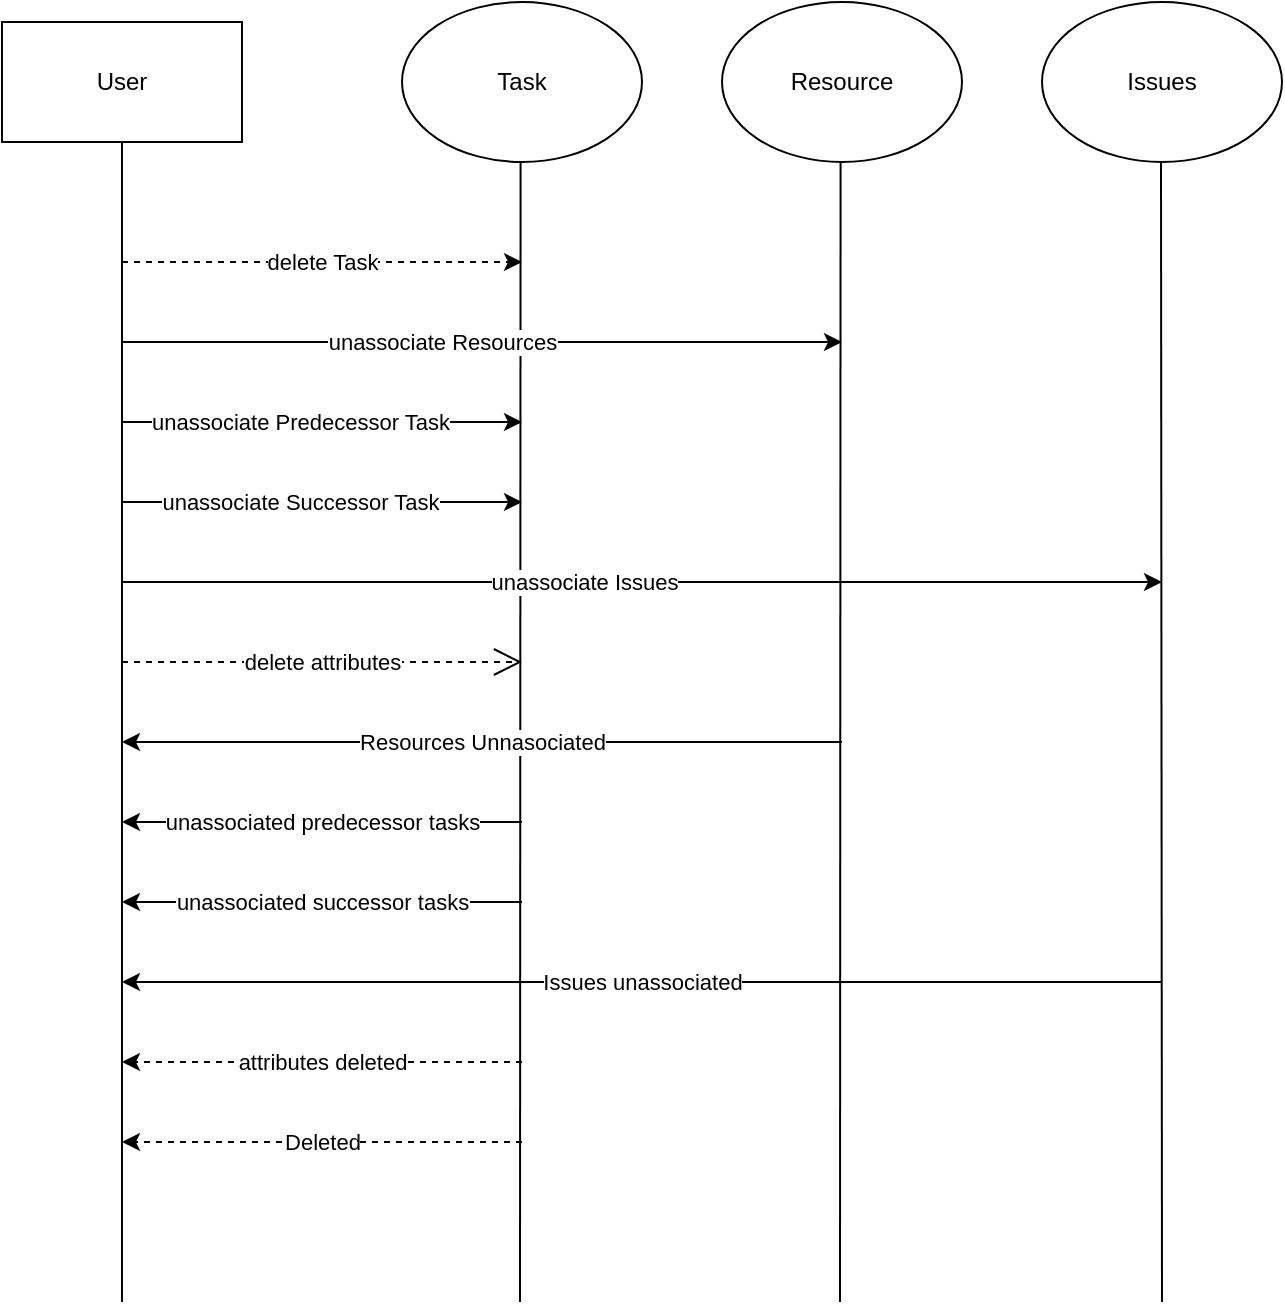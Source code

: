 <mxfile version="13.0.6" type="github">
  <diagram id="fuKhKUKI9TPdpv6UsRDI" name="Page-1">
    <mxGraphModel dx="700" dy="784" grid="1" gridSize="10" guides="1" tooltips="1" connect="1" arrows="1" fold="1" page="1" pageScale="1" pageWidth="850" pageHeight="1100" math="0" shadow="0">
      <root>
        <mxCell id="0" />
        <mxCell id="1" parent="0" />
        <mxCell id="qZje0iIkWgZtfKszHh38-1" value="User" style="rounded=0;whiteSpace=wrap;html=1;" parent="1" vertex="1">
          <mxGeometry x="80" y="80" width="120" height="60" as="geometry" />
        </mxCell>
        <mxCell id="qZje0iIkWgZtfKszHh38-2" value="" style="endArrow=none;html=1;entryX=0.5;entryY=1;entryDx=0;entryDy=0;" parent="1" target="qZje0iIkWgZtfKszHh38-1" edge="1">
          <mxGeometry width="50" height="50" relative="1" as="geometry">
            <mxPoint x="140" y="720" as="sourcePoint" />
            <mxPoint x="170" y="350" as="targetPoint" />
          </mxGeometry>
        </mxCell>
        <mxCell id="qZje0iIkWgZtfKszHh38-3" value="Task" style="ellipse;whiteSpace=wrap;html=1;" parent="1" vertex="1">
          <mxGeometry x="280" y="70" width="120" height="80" as="geometry" />
        </mxCell>
        <mxCell id="qZje0iIkWgZtfKszHh38-4" value="Resource" style="ellipse;whiteSpace=wrap;html=1;" parent="1" vertex="1">
          <mxGeometry x="440" y="70" width="120" height="80" as="geometry" />
        </mxCell>
        <mxCell id="qZje0iIkWgZtfKszHh38-6" value="" style="endArrow=none;html=1;entryX=0.5;entryY=1;entryDx=0;entryDy=0;" parent="1" edge="1">
          <mxGeometry width="50" height="50" relative="1" as="geometry">
            <mxPoint x="339" y="720" as="sourcePoint" />
            <mxPoint x="339.29" y="150" as="targetPoint" />
          </mxGeometry>
        </mxCell>
        <mxCell id="qZje0iIkWgZtfKszHh38-7" value="" style="endArrow=none;html=1;entryX=0.5;entryY=1;entryDx=0;entryDy=0;" parent="1" edge="1">
          <mxGeometry width="50" height="50" relative="1" as="geometry">
            <mxPoint x="499" y="720" as="sourcePoint" />
            <mxPoint x="499.29" y="150" as="targetPoint" />
          </mxGeometry>
        </mxCell>
        <mxCell id="qZje0iIkWgZtfKszHh38-17" value="Issues" style="ellipse;whiteSpace=wrap;html=1;" parent="1" vertex="1">
          <mxGeometry x="600" y="70" width="120" height="80" as="geometry" />
        </mxCell>
        <mxCell id="uHhbq6WGqlBZ4b7MEo-g-2" value="" style="endArrow=none;html=1;entryX=0.5;entryY=1;entryDx=0;entryDy=0;" parent="1" edge="1">
          <mxGeometry width="50" height="50" relative="1" as="geometry">
            <mxPoint x="660" y="720" as="sourcePoint" />
            <mxPoint x="659.5" y="150" as="targetPoint" />
          </mxGeometry>
        </mxCell>
        <mxCell id="uHhbq6WGqlBZ4b7MEo-g-4" value="delete Task" style="endArrow=classic;dashed=1;html=1;" parent="1" edge="1">
          <mxGeometry width="160" relative="1" as="geometry">
            <mxPoint x="140" y="200" as="sourcePoint" />
            <mxPoint x="340" y="200" as="targetPoint" />
          </mxGeometry>
        </mxCell>
        <mxCell id="uHhbq6WGqlBZ4b7MEo-g-6" value="unassociate Resources" style="endArrow=classic;html=1;" parent="1" edge="1">
          <mxGeometry x="-0.111" width="50" height="50" relative="1" as="geometry">
            <mxPoint x="140" y="240" as="sourcePoint" />
            <mxPoint x="500" y="240" as="targetPoint" />
            <mxPoint as="offset" />
          </mxGeometry>
        </mxCell>
        <mxCell id="uHhbq6WGqlBZ4b7MEo-g-8" value="unassociate Predecessor Task" style="endArrow=classic;html=1;" parent="1" edge="1">
          <mxGeometry x="-0.111" width="50" height="50" relative="1" as="geometry">
            <mxPoint x="140" y="280" as="sourcePoint" />
            <mxPoint x="340" y="280" as="targetPoint" />
            <mxPoint as="offset" />
          </mxGeometry>
        </mxCell>
        <mxCell id="uHhbq6WGqlBZ4b7MEo-g-9" value="unassociate Successor Task" style="endArrow=classic;html=1;" parent="1" edge="1">
          <mxGeometry x="-0.111" width="50" height="50" relative="1" as="geometry">
            <mxPoint x="140" y="320" as="sourcePoint" />
            <mxPoint x="340" y="320" as="targetPoint" />
            <mxPoint as="offset" />
          </mxGeometry>
        </mxCell>
        <mxCell id="uHhbq6WGqlBZ4b7MEo-g-10" value="unassociate Issues" style="endArrow=classic;html=1;" parent="1" edge="1">
          <mxGeometry x="-0.111" width="50" height="50" relative="1" as="geometry">
            <mxPoint x="140" y="360" as="sourcePoint" />
            <mxPoint x="660" y="360" as="targetPoint" />
            <mxPoint as="offset" />
          </mxGeometry>
        </mxCell>
        <mxCell id="uHhbq6WGqlBZ4b7MEo-g-11" value="delete attributes" style="endArrow=open;endSize=12;dashed=1;html=1;" parent="1" edge="1">
          <mxGeometry width="160" relative="1" as="geometry">
            <mxPoint x="140" y="400" as="sourcePoint" />
            <mxPoint x="340" y="400" as="targetPoint" />
            <Array as="points">
              <mxPoint x="240" y="400" />
            </Array>
            <mxPoint as="offset" />
          </mxGeometry>
        </mxCell>
        <mxCell id="uHhbq6WGqlBZ4b7MEo-g-12" value="attributes deleted" style="endArrow=classic;html=1;dashed=1;" parent="1" edge="1">
          <mxGeometry width="50" height="50" relative="1" as="geometry">
            <mxPoint x="340" y="600" as="sourcePoint" />
            <mxPoint x="140" y="600" as="targetPoint" />
            <mxPoint as="offset" />
          </mxGeometry>
        </mxCell>
        <mxCell id="uHhbq6WGqlBZ4b7MEo-g-13" value="Resources Unnasociated" style="endArrow=classic;html=1;" parent="1" edge="1">
          <mxGeometry width="50" height="50" relative="1" as="geometry">
            <mxPoint x="500" y="440" as="sourcePoint" />
            <mxPoint x="140" y="440" as="targetPoint" />
            <mxPoint as="offset" />
          </mxGeometry>
        </mxCell>
        <mxCell id="uHhbq6WGqlBZ4b7MEo-g-14" value="unassociated predecessor tasks" style="endArrow=classic;html=1;" parent="1" edge="1">
          <mxGeometry width="50" height="50" relative="1" as="geometry">
            <mxPoint x="340" y="480" as="sourcePoint" />
            <mxPoint x="140" y="480" as="targetPoint" />
            <mxPoint as="offset" />
          </mxGeometry>
        </mxCell>
        <mxCell id="uHhbq6WGqlBZ4b7MEo-g-15" value="unassociated successor tasks" style="endArrow=classic;html=1;" parent="1" edge="1">
          <mxGeometry width="50" height="50" relative="1" as="geometry">
            <mxPoint x="340" y="520" as="sourcePoint" />
            <mxPoint x="140" y="520" as="targetPoint" />
            <mxPoint as="offset" />
          </mxGeometry>
        </mxCell>
        <mxCell id="uHhbq6WGqlBZ4b7MEo-g-16" value="Issues unassociated" style="endArrow=classic;html=1;" parent="1" edge="1">
          <mxGeometry width="50" height="50" relative="1" as="geometry">
            <mxPoint x="660" y="560" as="sourcePoint" />
            <mxPoint x="140" y="560" as="targetPoint" />
            <mxPoint as="offset" />
          </mxGeometry>
        </mxCell>
        <mxCell id="uHhbq6WGqlBZ4b7MEo-g-17" value="Deleted" style="endArrow=classic;dashed=1;html=1;" parent="1" edge="1">
          <mxGeometry width="50" height="50" relative="1" as="geometry">
            <mxPoint x="340" y="640" as="sourcePoint" />
            <mxPoint x="140" y="640" as="targetPoint" />
            <mxPoint as="offset" />
          </mxGeometry>
        </mxCell>
      </root>
    </mxGraphModel>
  </diagram>
</mxfile>
